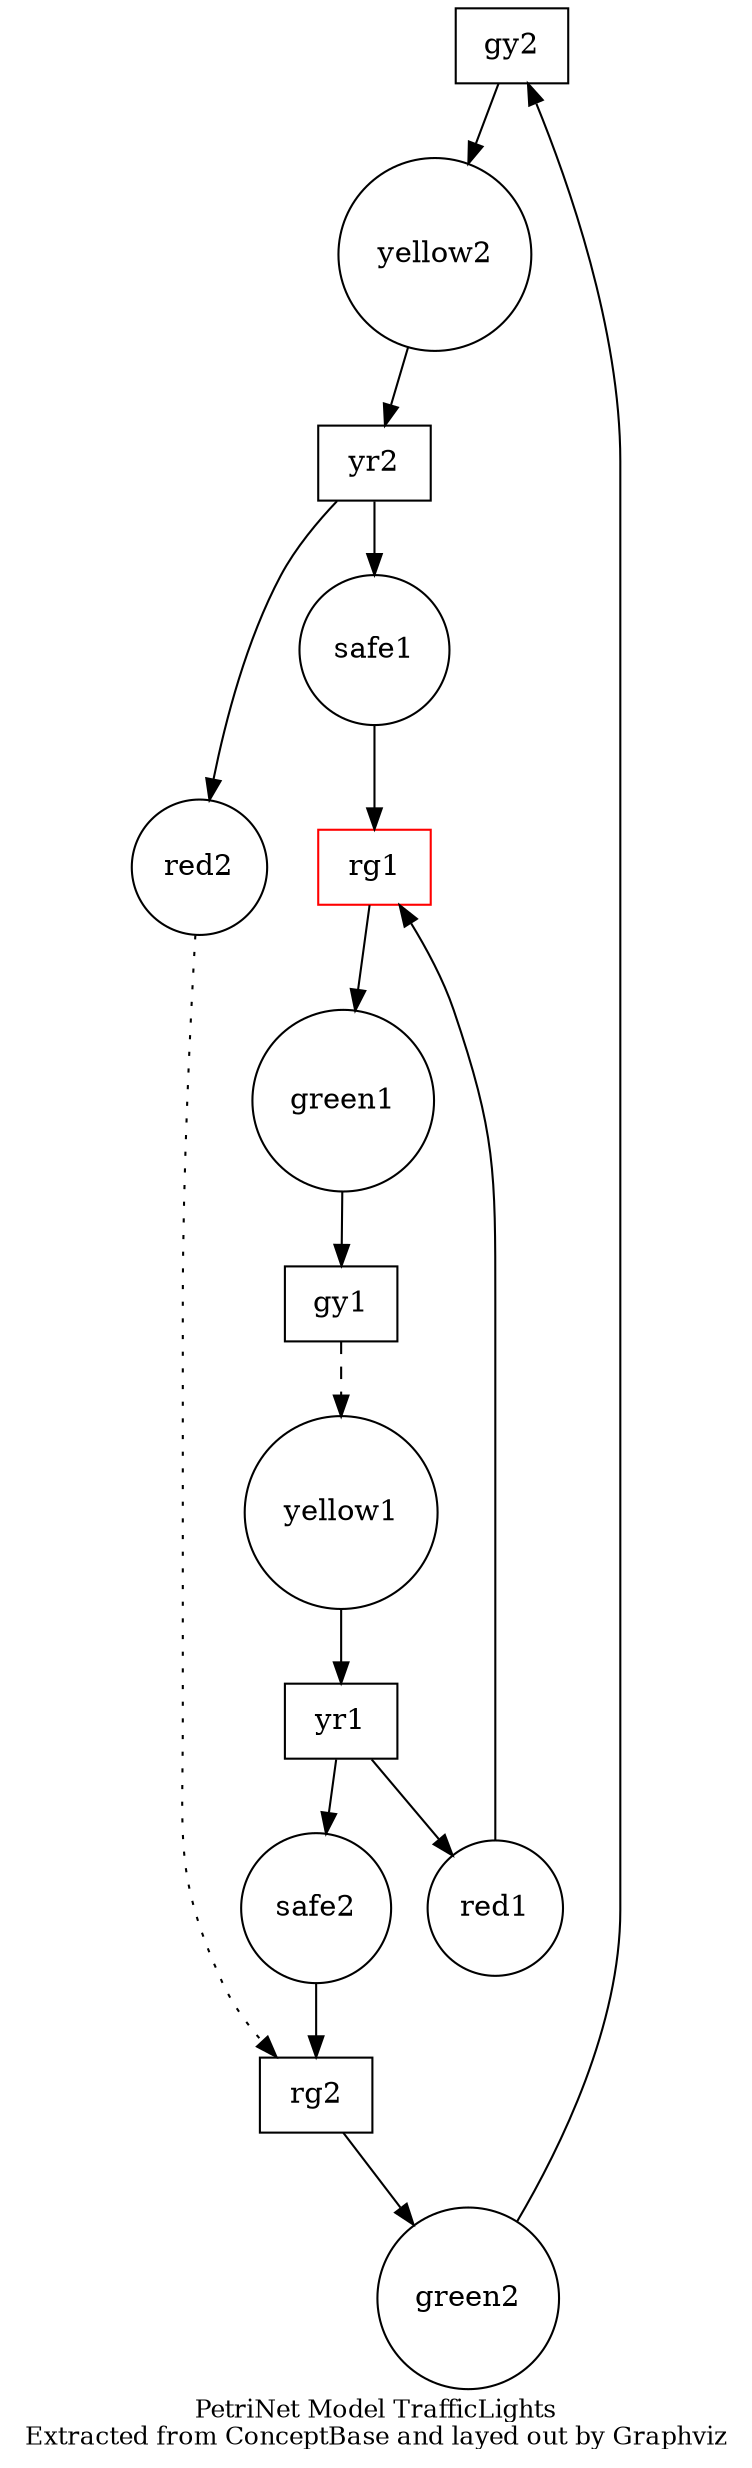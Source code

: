 digraph TrafficLights {
gy2 [shape=box]; yr2 [shape=box]; rg2 [shape=box]; gy1 [shape=box]; yr1 [shape=box]; rg1 [shape=box, color=red];
green2 [shape=circle]; yellow2 [shape=circle]; red2 [shape=circle]; safe2 [shape=circle]; safe1 [shape=circle]; green1 [shape=circle]; yellow1 [shape=circle]; red1 [shape=circle];
gy2->yellow2;
rg2->green2;
yr2->safe1;
yr2->red2;
safe2->rg2;
green2->gy2;
yellow2->yr2;
red2->rg2 [style=dotted];
gy1->yellow1 [style=dashed];
rg1->green1;
yr1->safe2;
yr1->red1;
safe1->rg1;
green1->gy1;
yellow1->yr1;
red1->rg1;

overlap=false
label="PetriNet Model TrafficLights\nExtracted from ConceptBase and layed out by Graphviz"
fontsize=12;
}